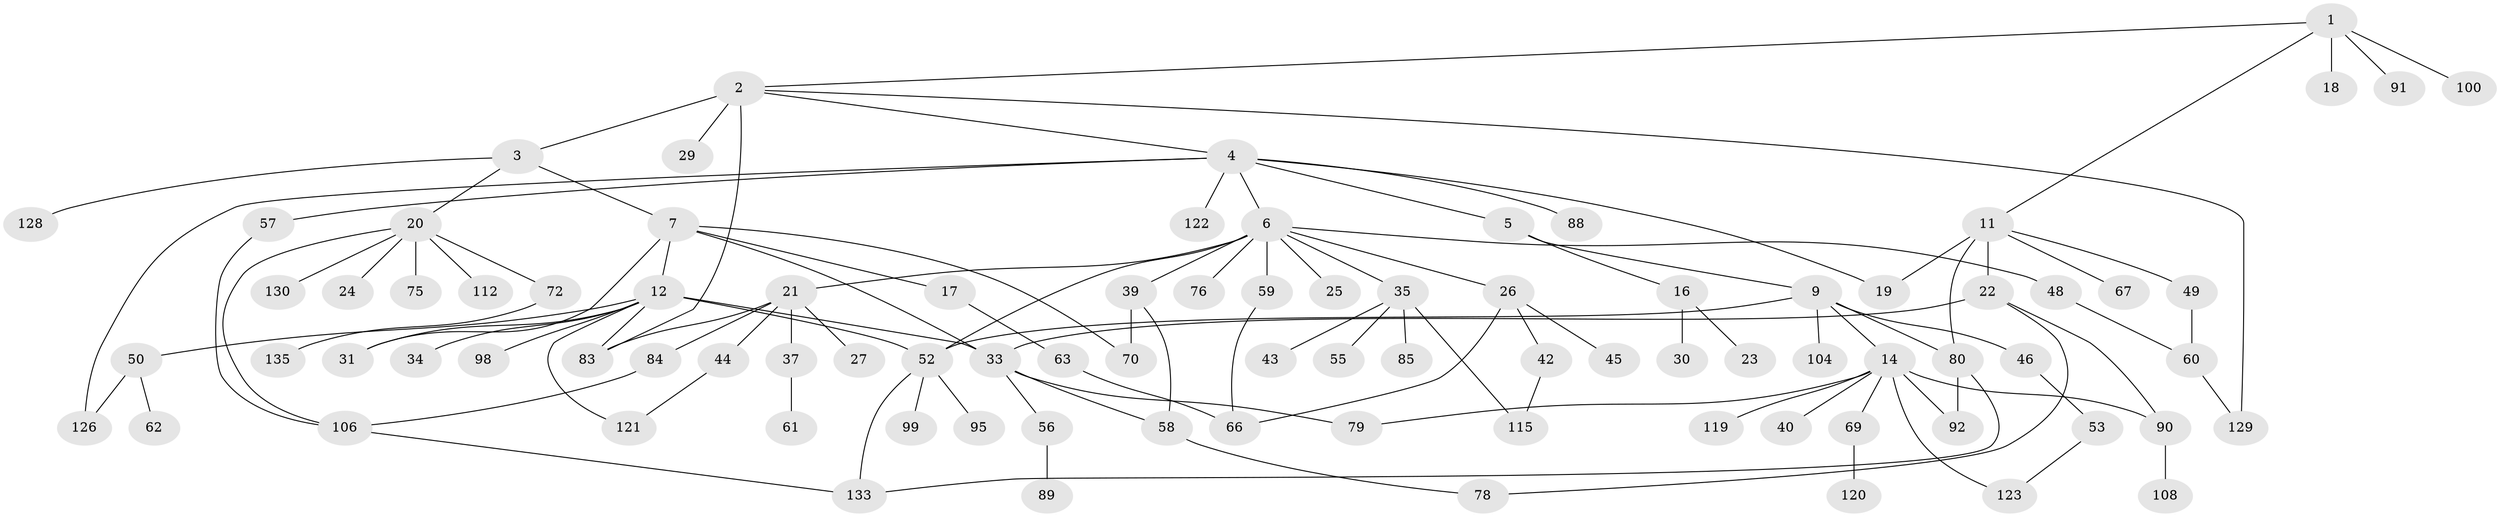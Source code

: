 // Generated by graph-tools (version 1.1) at 2025/51/02/27/25 19:51:39]
// undirected, 89 vertices, 115 edges
graph export_dot {
graph [start="1"]
  node [color=gray90,style=filled];
  1 [super="+10"];
  2 [super="+64"];
  3 [super="+134"];
  4 [super="+15"];
  5 [super="+54"];
  6 [super="+8"];
  7 [super="+94"];
  9 [super="+13"];
  11;
  12 [super="+71"];
  14 [super="+28"];
  16 [super="+127"];
  17;
  18 [super="+132"];
  19 [super="+110"];
  20 [super="+97"];
  21 [super="+77"];
  22 [super="+81"];
  23;
  24 [super="+38"];
  25 [super="+36"];
  26;
  27 [super="+32"];
  29 [super="+41"];
  30;
  31 [super="+103"];
  33 [super="+118"];
  34;
  35 [super="+73"];
  37 [super="+68"];
  39;
  40 [super="+93"];
  42 [super="+65"];
  43;
  44 [super="+47"];
  45;
  46;
  48 [super="+51"];
  49;
  50 [super="+74"];
  52 [super="+101"];
  53 [super="+107"];
  55;
  56;
  57 [super="+124"];
  58 [super="+117"];
  59;
  60;
  61;
  62;
  63;
  66 [super="+86"];
  67;
  69;
  70 [super="+96"];
  72;
  75;
  76;
  78 [super="+82"];
  79;
  80 [super="+87"];
  83;
  84;
  85;
  88 [super="+114"];
  89 [super="+116"];
  90 [super="+109"];
  91 [super="+125"];
  92 [super="+102"];
  95;
  98 [super="+113"];
  99;
  100 [super="+105"];
  104;
  106 [super="+111"];
  108;
  112;
  115;
  119;
  120;
  121;
  122;
  123;
  126;
  128;
  129 [super="+131"];
  130;
  133;
  135;
  1 -- 2;
  1 -- 11;
  1 -- 18;
  1 -- 100;
  1 -- 91;
  2 -- 3;
  2 -- 4;
  2 -- 29 [weight=2];
  2 -- 83;
  2 -- 129;
  3 -- 7;
  3 -- 20;
  3 -- 128;
  4 -- 5;
  4 -- 6;
  4 -- 122;
  4 -- 19;
  4 -- 88;
  4 -- 57;
  4 -- 126;
  5 -- 9;
  5 -- 16;
  6 -- 21;
  6 -- 25;
  6 -- 26;
  6 -- 39;
  6 -- 48;
  6 -- 59;
  6 -- 76;
  6 -- 35;
  6 -- 52;
  7 -- 12;
  7 -- 17;
  7 -- 31;
  7 -- 33;
  7 -- 70;
  9 -- 14;
  9 -- 52;
  9 -- 104;
  9 -- 80;
  9 -- 46;
  11 -- 22 [weight=2];
  11 -- 49;
  11 -- 67;
  11 -- 80;
  11 -- 19;
  12 -- 34;
  12 -- 50;
  12 -- 83;
  12 -- 98;
  12 -- 121;
  12 -- 33;
  12 -- 52;
  12 -- 31;
  14 -- 40;
  14 -- 69;
  14 -- 119;
  14 -- 123;
  14 -- 92;
  14 -- 90;
  14 -- 79;
  16 -- 23;
  16 -- 30;
  17 -- 63;
  20 -- 24;
  20 -- 72;
  20 -- 75;
  20 -- 130;
  20 -- 112;
  20 -- 106;
  21 -- 27;
  21 -- 37;
  21 -- 44;
  21 -- 84;
  21 -- 83;
  22 -- 33;
  22 -- 78;
  22 -- 90;
  26 -- 42;
  26 -- 45;
  26 -- 66;
  33 -- 56;
  33 -- 79;
  33 -- 58;
  35 -- 43;
  35 -- 55;
  35 -- 85;
  35 -- 115;
  37 -- 61;
  39 -- 58;
  39 -- 70;
  42 -- 115;
  44 -- 121;
  46 -- 53;
  48 -- 60;
  49 -- 60;
  50 -- 62;
  50 -- 126;
  52 -- 95;
  52 -- 99;
  52 -- 133;
  53 -- 123;
  56 -- 89;
  57 -- 106;
  58 -- 78;
  59 -- 66;
  60 -- 129;
  63 -- 66;
  69 -- 120;
  72 -- 135;
  80 -- 92 [weight=2];
  80 -- 133;
  84 -- 106;
  90 -- 108;
  106 -- 133;
}
